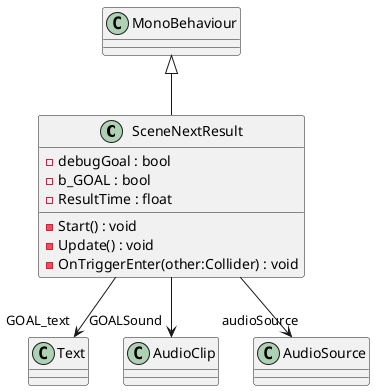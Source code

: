 @startuml
class SceneNextResult {
    - debugGoal : bool
    - b_GOAL : bool
    - ResultTime : float
    - Start() : void
    - Update() : void
    - OnTriggerEnter(other:Collider) : void
}
MonoBehaviour <|-- SceneNextResult
SceneNextResult --> "GOAL_text" Text
SceneNextResult --> "GOALSound" AudioClip
SceneNextResult --> "audioSource" AudioSource
@enduml
